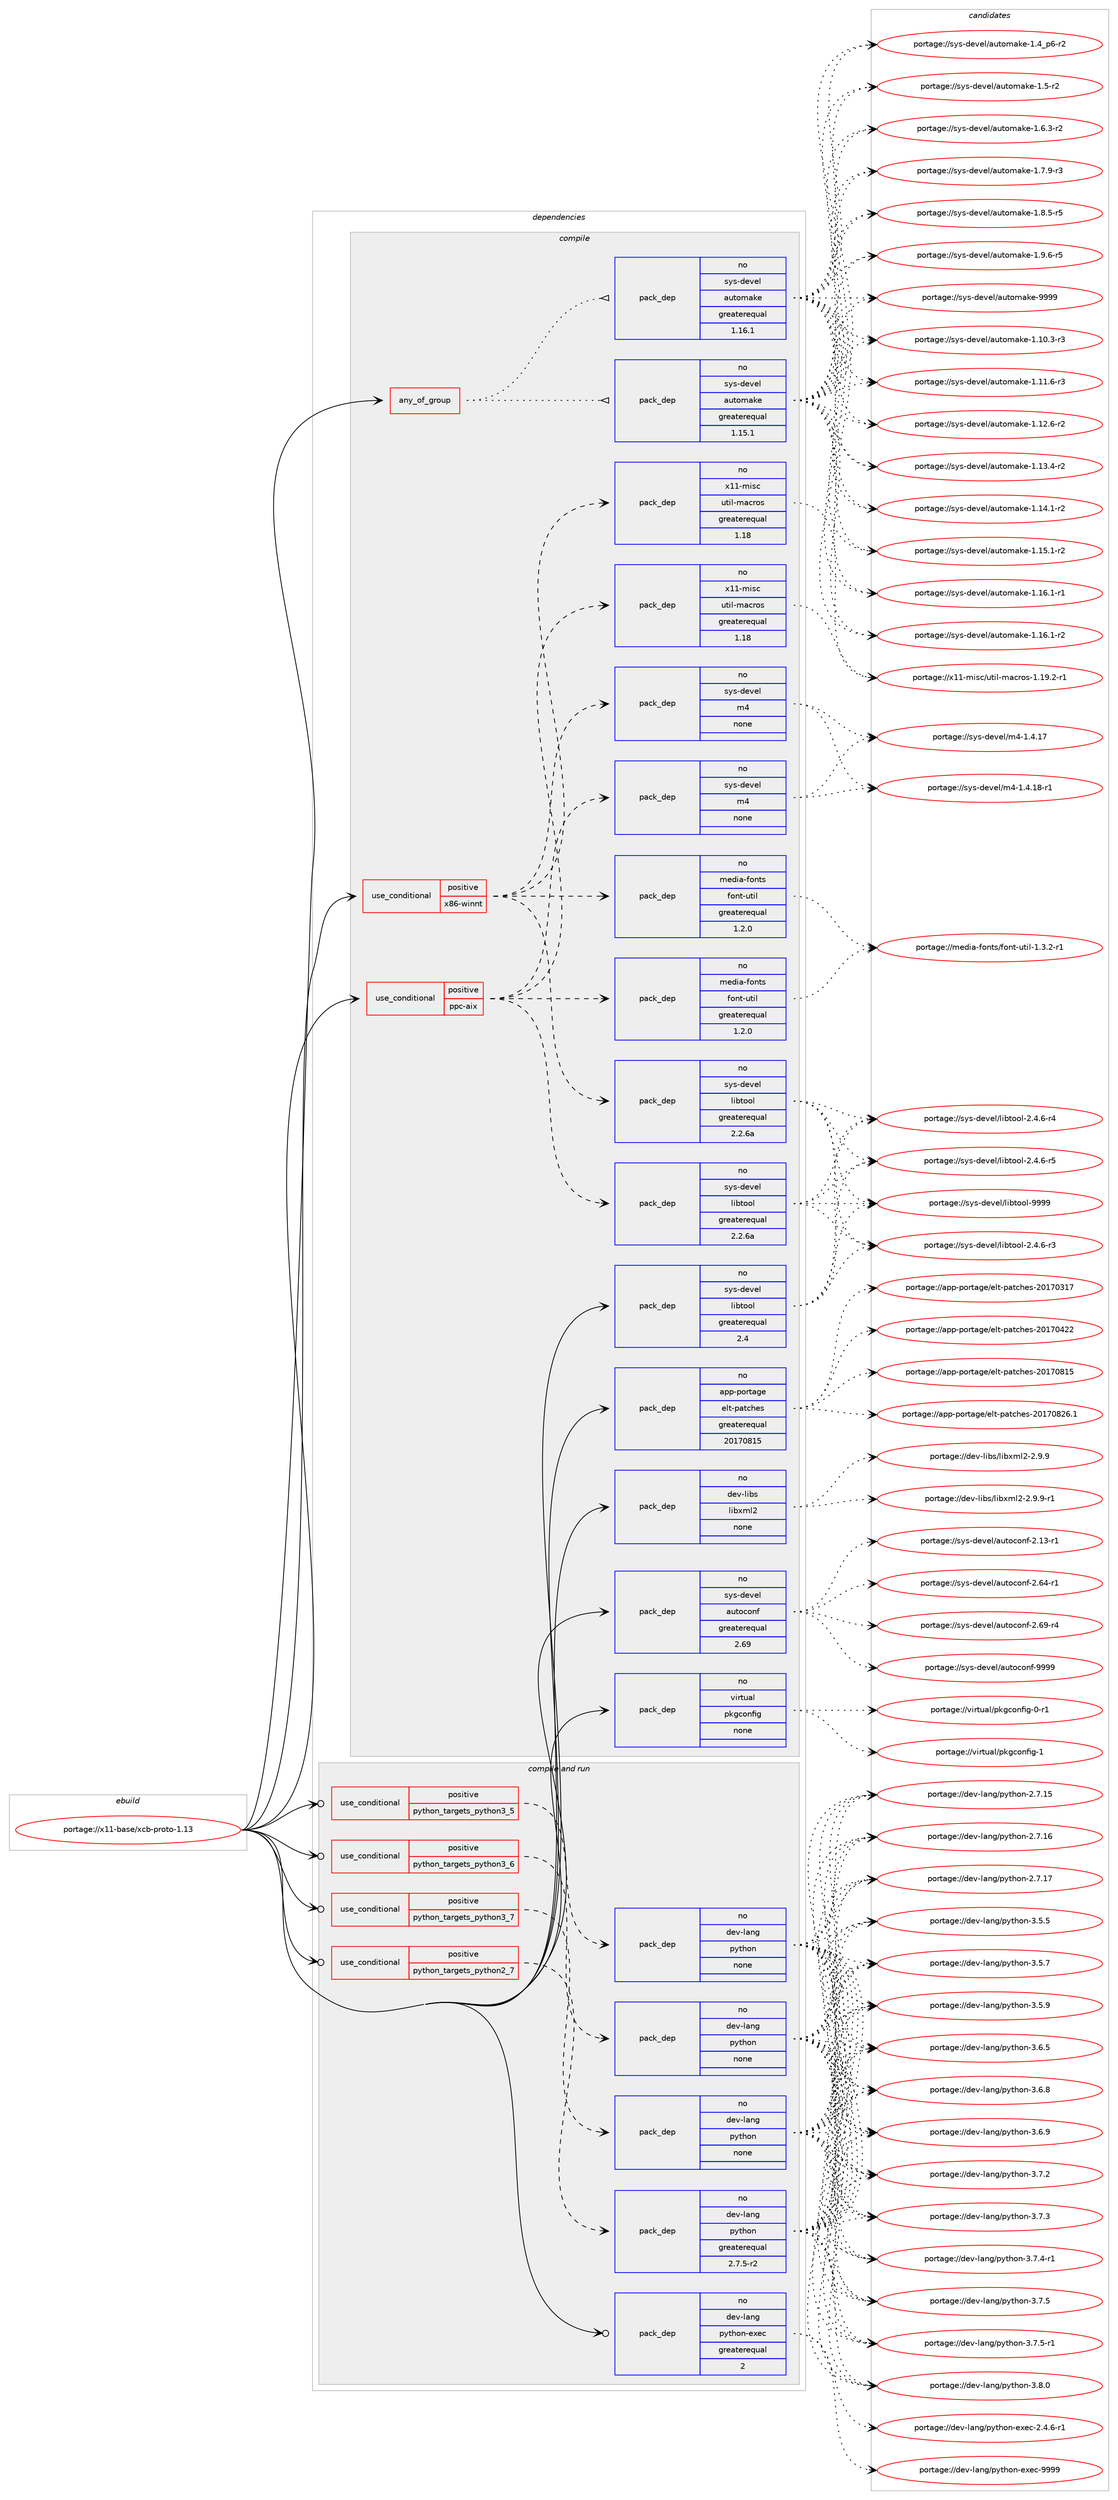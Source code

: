 digraph prolog {

# *************
# Graph options
# *************

newrank=true;
concentrate=true;
compound=true;
graph [rankdir=LR,fontname=Helvetica,fontsize=10,ranksep=1.5];#, ranksep=2.5, nodesep=0.2];
edge  [arrowhead=vee];
node  [fontname=Helvetica,fontsize=10];

# **********
# The ebuild
# **********

subgraph cluster_leftcol {
color=gray;
rank=same;
label=<<i>ebuild</i>>;
id [label="portage://x11-base/xcb-proto-1.13", color=red, width=4, href="../x11-base/xcb-proto-1.13.svg"];
}

# ****************
# The dependencies
# ****************

subgraph cluster_midcol {
color=gray;
label=<<i>dependencies</i>>;
subgraph cluster_compile {
fillcolor="#eeeeee";
style=filled;
label=<<i>compile</i>>;
subgraph any7701 {
dependency446954 [label=<<TABLE BORDER="0" CELLBORDER="1" CELLSPACING="0" CELLPADDING="4"><TR><TD CELLPADDING="10">any_of_group</TD></TR></TABLE>>, shape=none, color=red];subgraph pack331438 {
dependency446955 [label=<<TABLE BORDER="0" CELLBORDER="1" CELLSPACING="0" CELLPADDING="4" WIDTH="220"><TR><TD ROWSPAN="6" CELLPADDING="30">pack_dep</TD></TR><TR><TD WIDTH="110">no</TD></TR><TR><TD>sys-devel</TD></TR><TR><TD>automake</TD></TR><TR><TD>greaterequal</TD></TR><TR><TD>1.16.1</TD></TR></TABLE>>, shape=none, color=blue];
}
dependency446954:e -> dependency446955:w [weight=20,style="dotted",arrowhead="oinv"];
subgraph pack331439 {
dependency446956 [label=<<TABLE BORDER="0" CELLBORDER="1" CELLSPACING="0" CELLPADDING="4" WIDTH="220"><TR><TD ROWSPAN="6" CELLPADDING="30">pack_dep</TD></TR><TR><TD WIDTH="110">no</TD></TR><TR><TD>sys-devel</TD></TR><TR><TD>automake</TD></TR><TR><TD>greaterequal</TD></TR><TR><TD>1.15.1</TD></TR></TABLE>>, shape=none, color=blue];
}
dependency446954:e -> dependency446956:w [weight=20,style="dotted",arrowhead="oinv"];
}
id:e -> dependency446954:w [weight=20,style="solid",arrowhead="vee"];
subgraph cond107530 {
dependency446957 [label=<<TABLE BORDER="0" CELLBORDER="1" CELLSPACING="0" CELLPADDING="4"><TR><TD ROWSPAN="3" CELLPADDING="10">use_conditional</TD></TR><TR><TD>positive</TD></TR><TR><TD>ppc-aix</TD></TR></TABLE>>, shape=none, color=red];
subgraph pack331440 {
dependency446958 [label=<<TABLE BORDER="0" CELLBORDER="1" CELLSPACING="0" CELLPADDING="4" WIDTH="220"><TR><TD ROWSPAN="6" CELLPADDING="30">pack_dep</TD></TR><TR><TD WIDTH="110">no</TD></TR><TR><TD>sys-devel</TD></TR><TR><TD>libtool</TD></TR><TR><TD>greaterequal</TD></TR><TR><TD>2.2.6a</TD></TR></TABLE>>, shape=none, color=blue];
}
dependency446957:e -> dependency446958:w [weight=20,style="dashed",arrowhead="vee"];
subgraph pack331441 {
dependency446959 [label=<<TABLE BORDER="0" CELLBORDER="1" CELLSPACING="0" CELLPADDING="4" WIDTH="220"><TR><TD ROWSPAN="6" CELLPADDING="30">pack_dep</TD></TR><TR><TD WIDTH="110">no</TD></TR><TR><TD>sys-devel</TD></TR><TR><TD>m4</TD></TR><TR><TD>none</TD></TR><TR><TD></TD></TR></TABLE>>, shape=none, color=blue];
}
dependency446957:e -> dependency446959:w [weight=20,style="dashed",arrowhead="vee"];
subgraph pack331442 {
dependency446960 [label=<<TABLE BORDER="0" CELLBORDER="1" CELLSPACING="0" CELLPADDING="4" WIDTH="220"><TR><TD ROWSPAN="6" CELLPADDING="30">pack_dep</TD></TR><TR><TD WIDTH="110">no</TD></TR><TR><TD>x11-misc</TD></TR><TR><TD>util-macros</TD></TR><TR><TD>greaterequal</TD></TR><TR><TD>1.18</TD></TR></TABLE>>, shape=none, color=blue];
}
dependency446957:e -> dependency446960:w [weight=20,style="dashed",arrowhead="vee"];
subgraph pack331443 {
dependency446961 [label=<<TABLE BORDER="0" CELLBORDER="1" CELLSPACING="0" CELLPADDING="4" WIDTH="220"><TR><TD ROWSPAN="6" CELLPADDING="30">pack_dep</TD></TR><TR><TD WIDTH="110">no</TD></TR><TR><TD>media-fonts</TD></TR><TR><TD>font-util</TD></TR><TR><TD>greaterequal</TD></TR><TR><TD>1.2.0</TD></TR></TABLE>>, shape=none, color=blue];
}
dependency446957:e -> dependency446961:w [weight=20,style="dashed",arrowhead="vee"];
}
id:e -> dependency446957:w [weight=20,style="solid",arrowhead="vee"];
subgraph cond107531 {
dependency446962 [label=<<TABLE BORDER="0" CELLBORDER="1" CELLSPACING="0" CELLPADDING="4"><TR><TD ROWSPAN="3" CELLPADDING="10">use_conditional</TD></TR><TR><TD>positive</TD></TR><TR><TD>x86-winnt</TD></TR></TABLE>>, shape=none, color=red];
subgraph pack331444 {
dependency446963 [label=<<TABLE BORDER="0" CELLBORDER="1" CELLSPACING="0" CELLPADDING="4" WIDTH="220"><TR><TD ROWSPAN="6" CELLPADDING="30">pack_dep</TD></TR><TR><TD WIDTH="110">no</TD></TR><TR><TD>sys-devel</TD></TR><TR><TD>libtool</TD></TR><TR><TD>greaterequal</TD></TR><TR><TD>2.2.6a</TD></TR></TABLE>>, shape=none, color=blue];
}
dependency446962:e -> dependency446963:w [weight=20,style="dashed",arrowhead="vee"];
subgraph pack331445 {
dependency446964 [label=<<TABLE BORDER="0" CELLBORDER="1" CELLSPACING="0" CELLPADDING="4" WIDTH="220"><TR><TD ROWSPAN="6" CELLPADDING="30">pack_dep</TD></TR><TR><TD WIDTH="110">no</TD></TR><TR><TD>sys-devel</TD></TR><TR><TD>m4</TD></TR><TR><TD>none</TD></TR><TR><TD></TD></TR></TABLE>>, shape=none, color=blue];
}
dependency446962:e -> dependency446964:w [weight=20,style="dashed",arrowhead="vee"];
subgraph pack331446 {
dependency446965 [label=<<TABLE BORDER="0" CELLBORDER="1" CELLSPACING="0" CELLPADDING="4" WIDTH="220"><TR><TD ROWSPAN="6" CELLPADDING="30">pack_dep</TD></TR><TR><TD WIDTH="110">no</TD></TR><TR><TD>x11-misc</TD></TR><TR><TD>util-macros</TD></TR><TR><TD>greaterequal</TD></TR><TR><TD>1.18</TD></TR></TABLE>>, shape=none, color=blue];
}
dependency446962:e -> dependency446965:w [weight=20,style="dashed",arrowhead="vee"];
subgraph pack331447 {
dependency446966 [label=<<TABLE BORDER="0" CELLBORDER="1" CELLSPACING="0" CELLPADDING="4" WIDTH="220"><TR><TD ROWSPAN="6" CELLPADDING="30">pack_dep</TD></TR><TR><TD WIDTH="110">no</TD></TR><TR><TD>media-fonts</TD></TR><TR><TD>font-util</TD></TR><TR><TD>greaterequal</TD></TR><TR><TD>1.2.0</TD></TR></TABLE>>, shape=none, color=blue];
}
dependency446962:e -> dependency446966:w [weight=20,style="dashed",arrowhead="vee"];
}
id:e -> dependency446962:w [weight=20,style="solid",arrowhead="vee"];
subgraph pack331448 {
dependency446967 [label=<<TABLE BORDER="0" CELLBORDER="1" CELLSPACING="0" CELLPADDING="4" WIDTH="220"><TR><TD ROWSPAN="6" CELLPADDING="30">pack_dep</TD></TR><TR><TD WIDTH="110">no</TD></TR><TR><TD>app-portage</TD></TR><TR><TD>elt-patches</TD></TR><TR><TD>greaterequal</TD></TR><TR><TD>20170815</TD></TR></TABLE>>, shape=none, color=blue];
}
id:e -> dependency446967:w [weight=20,style="solid",arrowhead="vee"];
subgraph pack331449 {
dependency446968 [label=<<TABLE BORDER="0" CELLBORDER="1" CELLSPACING="0" CELLPADDING="4" WIDTH="220"><TR><TD ROWSPAN="6" CELLPADDING="30">pack_dep</TD></TR><TR><TD WIDTH="110">no</TD></TR><TR><TD>dev-libs</TD></TR><TR><TD>libxml2</TD></TR><TR><TD>none</TD></TR><TR><TD></TD></TR></TABLE>>, shape=none, color=blue];
}
id:e -> dependency446968:w [weight=20,style="solid",arrowhead="vee"];
subgraph pack331450 {
dependency446969 [label=<<TABLE BORDER="0" CELLBORDER="1" CELLSPACING="0" CELLPADDING="4" WIDTH="220"><TR><TD ROWSPAN="6" CELLPADDING="30">pack_dep</TD></TR><TR><TD WIDTH="110">no</TD></TR><TR><TD>sys-devel</TD></TR><TR><TD>autoconf</TD></TR><TR><TD>greaterequal</TD></TR><TR><TD>2.69</TD></TR></TABLE>>, shape=none, color=blue];
}
id:e -> dependency446969:w [weight=20,style="solid",arrowhead="vee"];
subgraph pack331451 {
dependency446970 [label=<<TABLE BORDER="0" CELLBORDER="1" CELLSPACING="0" CELLPADDING="4" WIDTH="220"><TR><TD ROWSPAN="6" CELLPADDING="30">pack_dep</TD></TR><TR><TD WIDTH="110">no</TD></TR><TR><TD>sys-devel</TD></TR><TR><TD>libtool</TD></TR><TR><TD>greaterequal</TD></TR><TR><TD>2.4</TD></TR></TABLE>>, shape=none, color=blue];
}
id:e -> dependency446970:w [weight=20,style="solid",arrowhead="vee"];
subgraph pack331452 {
dependency446971 [label=<<TABLE BORDER="0" CELLBORDER="1" CELLSPACING="0" CELLPADDING="4" WIDTH="220"><TR><TD ROWSPAN="6" CELLPADDING="30">pack_dep</TD></TR><TR><TD WIDTH="110">no</TD></TR><TR><TD>virtual</TD></TR><TR><TD>pkgconfig</TD></TR><TR><TD>none</TD></TR><TR><TD></TD></TR></TABLE>>, shape=none, color=blue];
}
id:e -> dependency446971:w [weight=20,style="solid",arrowhead="vee"];
}
subgraph cluster_compileandrun {
fillcolor="#eeeeee";
style=filled;
label=<<i>compile and run</i>>;
subgraph cond107532 {
dependency446972 [label=<<TABLE BORDER="0" CELLBORDER="1" CELLSPACING="0" CELLPADDING="4"><TR><TD ROWSPAN="3" CELLPADDING="10">use_conditional</TD></TR><TR><TD>positive</TD></TR><TR><TD>python_targets_python2_7</TD></TR></TABLE>>, shape=none, color=red];
subgraph pack331453 {
dependency446973 [label=<<TABLE BORDER="0" CELLBORDER="1" CELLSPACING="0" CELLPADDING="4" WIDTH="220"><TR><TD ROWSPAN="6" CELLPADDING="30">pack_dep</TD></TR><TR><TD WIDTH="110">no</TD></TR><TR><TD>dev-lang</TD></TR><TR><TD>python</TD></TR><TR><TD>greaterequal</TD></TR><TR><TD>2.7.5-r2</TD></TR></TABLE>>, shape=none, color=blue];
}
dependency446972:e -> dependency446973:w [weight=20,style="dashed",arrowhead="vee"];
}
id:e -> dependency446972:w [weight=20,style="solid",arrowhead="odotvee"];
subgraph cond107533 {
dependency446974 [label=<<TABLE BORDER="0" CELLBORDER="1" CELLSPACING="0" CELLPADDING="4"><TR><TD ROWSPAN="3" CELLPADDING="10">use_conditional</TD></TR><TR><TD>positive</TD></TR><TR><TD>python_targets_python3_5</TD></TR></TABLE>>, shape=none, color=red];
subgraph pack331454 {
dependency446975 [label=<<TABLE BORDER="0" CELLBORDER="1" CELLSPACING="0" CELLPADDING="4" WIDTH="220"><TR><TD ROWSPAN="6" CELLPADDING="30">pack_dep</TD></TR><TR><TD WIDTH="110">no</TD></TR><TR><TD>dev-lang</TD></TR><TR><TD>python</TD></TR><TR><TD>none</TD></TR><TR><TD></TD></TR></TABLE>>, shape=none, color=blue];
}
dependency446974:e -> dependency446975:w [weight=20,style="dashed",arrowhead="vee"];
}
id:e -> dependency446974:w [weight=20,style="solid",arrowhead="odotvee"];
subgraph cond107534 {
dependency446976 [label=<<TABLE BORDER="0" CELLBORDER="1" CELLSPACING="0" CELLPADDING="4"><TR><TD ROWSPAN="3" CELLPADDING="10">use_conditional</TD></TR><TR><TD>positive</TD></TR><TR><TD>python_targets_python3_6</TD></TR></TABLE>>, shape=none, color=red];
subgraph pack331455 {
dependency446977 [label=<<TABLE BORDER="0" CELLBORDER="1" CELLSPACING="0" CELLPADDING="4" WIDTH="220"><TR><TD ROWSPAN="6" CELLPADDING="30">pack_dep</TD></TR><TR><TD WIDTH="110">no</TD></TR><TR><TD>dev-lang</TD></TR><TR><TD>python</TD></TR><TR><TD>none</TD></TR><TR><TD></TD></TR></TABLE>>, shape=none, color=blue];
}
dependency446976:e -> dependency446977:w [weight=20,style="dashed",arrowhead="vee"];
}
id:e -> dependency446976:w [weight=20,style="solid",arrowhead="odotvee"];
subgraph cond107535 {
dependency446978 [label=<<TABLE BORDER="0" CELLBORDER="1" CELLSPACING="0" CELLPADDING="4"><TR><TD ROWSPAN="3" CELLPADDING="10">use_conditional</TD></TR><TR><TD>positive</TD></TR><TR><TD>python_targets_python3_7</TD></TR></TABLE>>, shape=none, color=red];
subgraph pack331456 {
dependency446979 [label=<<TABLE BORDER="0" CELLBORDER="1" CELLSPACING="0" CELLPADDING="4" WIDTH="220"><TR><TD ROWSPAN="6" CELLPADDING="30">pack_dep</TD></TR><TR><TD WIDTH="110">no</TD></TR><TR><TD>dev-lang</TD></TR><TR><TD>python</TD></TR><TR><TD>none</TD></TR><TR><TD></TD></TR></TABLE>>, shape=none, color=blue];
}
dependency446978:e -> dependency446979:w [weight=20,style="dashed",arrowhead="vee"];
}
id:e -> dependency446978:w [weight=20,style="solid",arrowhead="odotvee"];
subgraph pack331457 {
dependency446980 [label=<<TABLE BORDER="0" CELLBORDER="1" CELLSPACING="0" CELLPADDING="4" WIDTH="220"><TR><TD ROWSPAN="6" CELLPADDING="30">pack_dep</TD></TR><TR><TD WIDTH="110">no</TD></TR><TR><TD>dev-lang</TD></TR><TR><TD>python-exec</TD></TR><TR><TD>greaterequal</TD></TR><TR><TD>2</TD></TR></TABLE>>, shape=none, color=blue];
}
id:e -> dependency446980:w [weight=20,style="solid",arrowhead="odotvee"];
}
subgraph cluster_run {
fillcolor="#eeeeee";
style=filled;
label=<<i>run</i>>;
}
}

# **************
# The candidates
# **************

subgraph cluster_choices {
rank=same;
color=gray;
label=<<i>candidates</i>>;

subgraph choice331438 {
color=black;
nodesep=1;
choiceportage11512111545100101118101108479711711611110997107101454946494846514511451 [label="portage://sys-devel/automake-1.10.3-r3", color=red, width=4,href="../sys-devel/automake-1.10.3-r3.svg"];
choiceportage11512111545100101118101108479711711611110997107101454946494946544511451 [label="portage://sys-devel/automake-1.11.6-r3", color=red, width=4,href="../sys-devel/automake-1.11.6-r3.svg"];
choiceportage11512111545100101118101108479711711611110997107101454946495046544511450 [label="portage://sys-devel/automake-1.12.6-r2", color=red, width=4,href="../sys-devel/automake-1.12.6-r2.svg"];
choiceportage11512111545100101118101108479711711611110997107101454946495146524511450 [label="portage://sys-devel/automake-1.13.4-r2", color=red, width=4,href="../sys-devel/automake-1.13.4-r2.svg"];
choiceportage11512111545100101118101108479711711611110997107101454946495246494511450 [label="portage://sys-devel/automake-1.14.1-r2", color=red, width=4,href="../sys-devel/automake-1.14.1-r2.svg"];
choiceportage11512111545100101118101108479711711611110997107101454946495346494511450 [label="portage://sys-devel/automake-1.15.1-r2", color=red, width=4,href="../sys-devel/automake-1.15.1-r2.svg"];
choiceportage11512111545100101118101108479711711611110997107101454946495446494511449 [label="portage://sys-devel/automake-1.16.1-r1", color=red, width=4,href="../sys-devel/automake-1.16.1-r1.svg"];
choiceportage11512111545100101118101108479711711611110997107101454946495446494511450 [label="portage://sys-devel/automake-1.16.1-r2", color=red, width=4,href="../sys-devel/automake-1.16.1-r2.svg"];
choiceportage115121115451001011181011084797117116111109971071014549465295112544511450 [label="portage://sys-devel/automake-1.4_p6-r2", color=red, width=4,href="../sys-devel/automake-1.4_p6-r2.svg"];
choiceportage11512111545100101118101108479711711611110997107101454946534511450 [label="portage://sys-devel/automake-1.5-r2", color=red, width=4,href="../sys-devel/automake-1.5-r2.svg"];
choiceportage115121115451001011181011084797117116111109971071014549465446514511450 [label="portage://sys-devel/automake-1.6.3-r2", color=red, width=4,href="../sys-devel/automake-1.6.3-r2.svg"];
choiceportage115121115451001011181011084797117116111109971071014549465546574511451 [label="portage://sys-devel/automake-1.7.9-r3", color=red, width=4,href="../sys-devel/automake-1.7.9-r3.svg"];
choiceportage115121115451001011181011084797117116111109971071014549465646534511453 [label="portage://sys-devel/automake-1.8.5-r5", color=red, width=4,href="../sys-devel/automake-1.8.5-r5.svg"];
choiceportage115121115451001011181011084797117116111109971071014549465746544511453 [label="portage://sys-devel/automake-1.9.6-r5", color=red, width=4,href="../sys-devel/automake-1.9.6-r5.svg"];
choiceportage115121115451001011181011084797117116111109971071014557575757 [label="portage://sys-devel/automake-9999", color=red, width=4,href="../sys-devel/automake-9999.svg"];
dependency446955:e -> choiceportage11512111545100101118101108479711711611110997107101454946494846514511451:w [style=dotted,weight="100"];
dependency446955:e -> choiceportage11512111545100101118101108479711711611110997107101454946494946544511451:w [style=dotted,weight="100"];
dependency446955:e -> choiceportage11512111545100101118101108479711711611110997107101454946495046544511450:w [style=dotted,weight="100"];
dependency446955:e -> choiceportage11512111545100101118101108479711711611110997107101454946495146524511450:w [style=dotted,weight="100"];
dependency446955:e -> choiceportage11512111545100101118101108479711711611110997107101454946495246494511450:w [style=dotted,weight="100"];
dependency446955:e -> choiceportage11512111545100101118101108479711711611110997107101454946495346494511450:w [style=dotted,weight="100"];
dependency446955:e -> choiceportage11512111545100101118101108479711711611110997107101454946495446494511449:w [style=dotted,weight="100"];
dependency446955:e -> choiceportage11512111545100101118101108479711711611110997107101454946495446494511450:w [style=dotted,weight="100"];
dependency446955:e -> choiceportage115121115451001011181011084797117116111109971071014549465295112544511450:w [style=dotted,weight="100"];
dependency446955:e -> choiceportage11512111545100101118101108479711711611110997107101454946534511450:w [style=dotted,weight="100"];
dependency446955:e -> choiceportage115121115451001011181011084797117116111109971071014549465446514511450:w [style=dotted,weight="100"];
dependency446955:e -> choiceportage115121115451001011181011084797117116111109971071014549465546574511451:w [style=dotted,weight="100"];
dependency446955:e -> choiceportage115121115451001011181011084797117116111109971071014549465646534511453:w [style=dotted,weight="100"];
dependency446955:e -> choiceportage115121115451001011181011084797117116111109971071014549465746544511453:w [style=dotted,weight="100"];
dependency446955:e -> choiceportage115121115451001011181011084797117116111109971071014557575757:w [style=dotted,weight="100"];
}
subgraph choice331439 {
color=black;
nodesep=1;
choiceportage11512111545100101118101108479711711611110997107101454946494846514511451 [label="portage://sys-devel/automake-1.10.3-r3", color=red, width=4,href="../sys-devel/automake-1.10.3-r3.svg"];
choiceportage11512111545100101118101108479711711611110997107101454946494946544511451 [label="portage://sys-devel/automake-1.11.6-r3", color=red, width=4,href="../sys-devel/automake-1.11.6-r3.svg"];
choiceportage11512111545100101118101108479711711611110997107101454946495046544511450 [label="portage://sys-devel/automake-1.12.6-r2", color=red, width=4,href="../sys-devel/automake-1.12.6-r2.svg"];
choiceportage11512111545100101118101108479711711611110997107101454946495146524511450 [label="portage://sys-devel/automake-1.13.4-r2", color=red, width=4,href="../sys-devel/automake-1.13.4-r2.svg"];
choiceportage11512111545100101118101108479711711611110997107101454946495246494511450 [label="portage://sys-devel/automake-1.14.1-r2", color=red, width=4,href="../sys-devel/automake-1.14.1-r2.svg"];
choiceportage11512111545100101118101108479711711611110997107101454946495346494511450 [label="portage://sys-devel/automake-1.15.1-r2", color=red, width=4,href="../sys-devel/automake-1.15.1-r2.svg"];
choiceportage11512111545100101118101108479711711611110997107101454946495446494511449 [label="portage://sys-devel/automake-1.16.1-r1", color=red, width=4,href="../sys-devel/automake-1.16.1-r1.svg"];
choiceportage11512111545100101118101108479711711611110997107101454946495446494511450 [label="portage://sys-devel/automake-1.16.1-r2", color=red, width=4,href="../sys-devel/automake-1.16.1-r2.svg"];
choiceportage115121115451001011181011084797117116111109971071014549465295112544511450 [label="portage://sys-devel/automake-1.4_p6-r2", color=red, width=4,href="../sys-devel/automake-1.4_p6-r2.svg"];
choiceportage11512111545100101118101108479711711611110997107101454946534511450 [label="portage://sys-devel/automake-1.5-r2", color=red, width=4,href="../sys-devel/automake-1.5-r2.svg"];
choiceportage115121115451001011181011084797117116111109971071014549465446514511450 [label="portage://sys-devel/automake-1.6.3-r2", color=red, width=4,href="../sys-devel/automake-1.6.3-r2.svg"];
choiceportage115121115451001011181011084797117116111109971071014549465546574511451 [label="portage://sys-devel/automake-1.7.9-r3", color=red, width=4,href="../sys-devel/automake-1.7.9-r3.svg"];
choiceportage115121115451001011181011084797117116111109971071014549465646534511453 [label="portage://sys-devel/automake-1.8.5-r5", color=red, width=4,href="../sys-devel/automake-1.8.5-r5.svg"];
choiceportage115121115451001011181011084797117116111109971071014549465746544511453 [label="portage://sys-devel/automake-1.9.6-r5", color=red, width=4,href="../sys-devel/automake-1.9.6-r5.svg"];
choiceportage115121115451001011181011084797117116111109971071014557575757 [label="portage://sys-devel/automake-9999", color=red, width=4,href="../sys-devel/automake-9999.svg"];
dependency446956:e -> choiceportage11512111545100101118101108479711711611110997107101454946494846514511451:w [style=dotted,weight="100"];
dependency446956:e -> choiceportage11512111545100101118101108479711711611110997107101454946494946544511451:w [style=dotted,weight="100"];
dependency446956:e -> choiceportage11512111545100101118101108479711711611110997107101454946495046544511450:w [style=dotted,weight="100"];
dependency446956:e -> choiceportage11512111545100101118101108479711711611110997107101454946495146524511450:w [style=dotted,weight="100"];
dependency446956:e -> choiceportage11512111545100101118101108479711711611110997107101454946495246494511450:w [style=dotted,weight="100"];
dependency446956:e -> choiceportage11512111545100101118101108479711711611110997107101454946495346494511450:w [style=dotted,weight="100"];
dependency446956:e -> choiceportage11512111545100101118101108479711711611110997107101454946495446494511449:w [style=dotted,weight="100"];
dependency446956:e -> choiceportage11512111545100101118101108479711711611110997107101454946495446494511450:w [style=dotted,weight="100"];
dependency446956:e -> choiceportage115121115451001011181011084797117116111109971071014549465295112544511450:w [style=dotted,weight="100"];
dependency446956:e -> choiceportage11512111545100101118101108479711711611110997107101454946534511450:w [style=dotted,weight="100"];
dependency446956:e -> choiceportage115121115451001011181011084797117116111109971071014549465446514511450:w [style=dotted,weight="100"];
dependency446956:e -> choiceportage115121115451001011181011084797117116111109971071014549465546574511451:w [style=dotted,weight="100"];
dependency446956:e -> choiceportage115121115451001011181011084797117116111109971071014549465646534511453:w [style=dotted,weight="100"];
dependency446956:e -> choiceportage115121115451001011181011084797117116111109971071014549465746544511453:w [style=dotted,weight="100"];
dependency446956:e -> choiceportage115121115451001011181011084797117116111109971071014557575757:w [style=dotted,weight="100"];
}
subgraph choice331440 {
color=black;
nodesep=1;
choiceportage1151211154510010111810110847108105981161111111084550465246544511451 [label="portage://sys-devel/libtool-2.4.6-r3", color=red, width=4,href="../sys-devel/libtool-2.4.6-r3.svg"];
choiceportage1151211154510010111810110847108105981161111111084550465246544511452 [label="portage://sys-devel/libtool-2.4.6-r4", color=red, width=4,href="../sys-devel/libtool-2.4.6-r4.svg"];
choiceportage1151211154510010111810110847108105981161111111084550465246544511453 [label="portage://sys-devel/libtool-2.4.6-r5", color=red, width=4,href="../sys-devel/libtool-2.4.6-r5.svg"];
choiceportage1151211154510010111810110847108105981161111111084557575757 [label="portage://sys-devel/libtool-9999", color=red, width=4,href="../sys-devel/libtool-9999.svg"];
dependency446958:e -> choiceportage1151211154510010111810110847108105981161111111084550465246544511451:w [style=dotted,weight="100"];
dependency446958:e -> choiceportage1151211154510010111810110847108105981161111111084550465246544511452:w [style=dotted,weight="100"];
dependency446958:e -> choiceportage1151211154510010111810110847108105981161111111084550465246544511453:w [style=dotted,weight="100"];
dependency446958:e -> choiceportage1151211154510010111810110847108105981161111111084557575757:w [style=dotted,weight="100"];
}
subgraph choice331441 {
color=black;
nodesep=1;
choiceportage11512111545100101118101108471095245494652464955 [label="portage://sys-devel/m4-1.4.17", color=red, width=4,href="../sys-devel/m4-1.4.17.svg"];
choiceportage115121115451001011181011084710952454946524649564511449 [label="portage://sys-devel/m4-1.4.18-r1", color=red, width=4,href="../sys-devel/m4-1.4.18-r1.svg"];
dependency446959:e -> choiceportage11512111545100101118101108471095245494652464955:w [style=dotted,weight="100"];
dependency446959:e -> choiceportage115121115451001011181011084710952454946524649564511449:w [style=dotted,weight="100"];
}
subgraph choice331442 {
color=black;
nodesep=1;
choiceportage1204949451091051159947117116105108451099799114111115454946495746504511449 [label="portage://x11-misc/util-macros-1.19.2-r1", color=red, width=4,href="../x11-misc/util-macros-1.19.2-r1.svg"];
dependency446960:e -> choiceportage1204949451091051159947117116105108451099799114111115454946495746504511449:w [style=dotted,weight="100"];
}
subgraph choice331443 {
color=black;
nodesep=1;
choiceportage109101100105974510211111011611547102111110116451171161051084549465146504511449 [label="portage://media-fonts/font-util-1.3.2-r1", color=red, width=4,href="../media-fonts/font-util-1.3.2-r1.svg"];
dependency446961:e -> choiceportage109101100105974510211111011611547102111110116451171161051084549465146504511449:w [style=dotted,weight="100"];
}
subgraph choice331444 {
color=black;
nodesep=1;
choiceportage1151211154510010111810110847108105981161111111084550465246544511451 [label="portage://sys-devel/libtool-2.4.6-r3", color=red, width=4,href="../sys-devel/libtool-2.4.6-r3.svg"];
choiceportage1151211154510010111810110847108105981161111111084550465246544511452 [label="portage://sys-devel/libtool-2.4.6-r4", color=red, width=4,href="../sys-devel/libtool-2.4.6-r4.svg"];
choiceportage1151211154510010111810110847108105981161111111084550465246544511453 [label="portage://sys-devel/libtool-2.4.6-r5", color=red, width=4,href="../sys-devel/libtool-2.4.6-r5.svg"];
choiceportage1151211154510010111810110847108105981161111111084557575757 [label="portage://sys-devel/libtool-9999", color=red, width=4,href="../sys-devel/libtool-9999.svg"];
dependency446963:e -> choiceportage1151211154510010111810110847108105981161111111084550465246544511451:w [style=dotted,weight="100"];
dependency446963:e -> choiceportage1151211154510010111810110847108105981161111111084550465246544511452:w [style=dotted,weight="100"];
dependency446963:e -> choiceportage1151211154510010111810110847108105981161111111084550465246544511453:w [style=dotted,weight="100"];
dependency446963:e -> choiceportage1151211154510010111810110847108105981161111111084557575757:w [style=dotted,weight="100"];
}
subgraph choice331445 {
color=black;
nodesep=1;
choiceportage11512111545100101118101108471095245494652464955 [label="portage://sys-devel/m4-1.4.17", color=red, width=4,href="../sys-devel/m4-1.4.17.svg"];
choiceportage115121115451001011181011084710952454946524649564511449 [label="portage://sys-devel/m4-1.4.18-r1", color=red, width=4,href="../sys-devel/m4-1.4.18-r1.svg"];
dependency446964:e -> choiceportage11512111545100101118101108471095245494652464955:w [style=dotted,weight="100"];
dependency446964:e -> choiceportage115121115451001011181011084710952454946524649564511449:w [style=dotted,weight="100"];
}
subgraph choice331446 {
color=black;
nodesep=1;
choiceportage1204949451091051159947117116105108451099799114111115454946495746504511449 [label="portage://x11-misc/util-macros-1.19.2-r1", color=red, width=4,href="../x11-misc/util-macros-1.19.2-r1.svg"];
dependency446965:e -> choiceportage1204949451091051159947117116105108451099799114111115454946495746504511449:w [style=dotted,weight="100"];
}
subgraph choice331447 {
color=black;
nodesep=1;
choiceportage109101100105974510211111011611547102111110116451171161051084549465146504511449 [label="portage://media-fonts/font-util-1.3.2-r1", color=red, width=4,href="../media-fonts/font-util-1.3.2-r1.svg"];
dependency446966:e -> choiceportage109101100105974510211111011611547102111110116451171161051084549465146504511449:w [style=dotted,weight="100"];
}
subgraph choice331448 {
color=black;
nodesep=1;
choiceportage97112112451121111141169710310147101108116451129711699104101115455048495548514955 [label="portage://app-portage/elt-patches-20170317", color=red, width=4,href="../app-portage/elt-patches-20170317.svg"];
choiceportage97112112451121111141169710310147101108116451129711699104101115455048495548525050 [label="portage://app-portage/elt-patches-20170422", color=red, width=4,href="../app-portage/elt-patches-20170422.svg"];
choiceportage97112112451121111141169710310147101108116451129711699104101115455048495548564953 [label="portage://app-portage/elt-patches-20170815", color=red, width=4,href="../app-portage/elt-patches-20170815.svg"];
choiceportage971121124511211111411697103101471011081164511297116991041011154550484955485650544649 [label="portage://app-portage/elt-patches-20170826.1", color=red, width=4,href="../app-portage/elt-patches-20170826.1.svg"];
dependency446967:e -> choiceportage97112112451121111141169710310147101108116451129711699104101115455048495548514955:w [style=dotted,weight="100"];
dependency446967:e -> choiceportage97112112451121111141169710310147101108116451129711699104101115455048495548525050:w [style=dotted,weight="100"];
dependency446967:e -> choiceportage97112112451121111141169710310147101108116451129711699104101115455048495548564953:w [style=dotted,weight="100"];
dependency446967:e -> choiceportage971121124511211111411697103101471011081164511297116991041011154550484955485650544649:w [style=dotted,weight="100"];
}
subgraph choice331449 {
color=black;
nodesep=1;
choiceportage1001011184510810598115471081059812010910850455046574657 [label="portage://dev-libs/libxml2-2.9.9", color=red, width=4,href="../dev-libs/libxml2-2.9.9.svg"];
choiceportage10010111845108105981154710810598120109108504550465746574511449 [label="portage://dev-libs/libxml2-2.9.9-r1", color=red, width=4,href="../dev-libs/libxml2-2.9.9-r1.svg"];
dependency446968:e -> choiceportage1001011184510810598115471081059812010910850455046574657:w [style=dotted,weight="100"];
dependency446968:e -> choiceportage10010111845108105981154710810598120109108504550465746574511449:w [style=dotted,weight="100"];
}
subgraph choice331450 {
color=black;
nodesep=1;
choiceportage1151211154510010111810110847971171161119911111010245504649514511449 [label="portage://sys-devel/autoconf-2.13-r1", color=red, width=4,href="../sys-devel/autoconf-2.13-r1.svg"];
choiceportage1151211154510010111810110847971171161119911111010245504654524511449 [label="portage://sys-devel/autoconf-2.64-r1", color=red, width=4,href="../sys-devel/autoconf-2.64-r1.svg"];
choiceportage1151211154510010111810110847971171161119911111010245504654574511452 [label="portage://sys-devel/autoconf-2.69-r4", color=red, width=4,href="../sys-devel/autoconf-2.69-r4.svg"];
choiceportage115121115451001011181011084797117116111991111101024557575757 [label="portage://sys-devel/autoconf-9999", color=red, width=4,href="../sys-devel/autoconf-9999.svg"];
dependency446969:e -> choiceportage1151211154510010111810110847971171161119911111010245504649514511449:w [style=dotted,weight="100"];
dependency446969:e -> choiceportage1151211154510010111810110847971171161119911111010245504654524511449:w [style=dotted,weight="100"];
dependency446969:e -> choiceportage1151211154510010111810110847971171161119911111010245504654574511452:w [style=dotted,weight="100"];
dependency446969:e -> choiceportage115121115451001011181011084797117116111991111101024557575757:w [style=dotted,weight="100"];
}
subgraph choice331451 {
color=black;
nodesep=1;
choiceportage1151211154510010111810110847108105981161111111084550465246544511451 [label="portage://sys-devel/libtool-2.4.6-r3", color=red, width=4,href="../sys-devel/libtool-2.4.6-r3.svg"];
choiceportage1151211154510010111810110847108105981161111111084550465246544511452 [label="portage://sys-devel/libtool-2.4.6-r4", color=red, width=4,href="../sys-devel/libtool-2.4.6-r4.svg"];
choiceportage1151211154510010111810110847108105981161111111084550465246544511453 [label="portage://sys-devel/libtool-2.4.6-r5", color=red, width=4,href="../sys-devel/libtool-2.4.6-r5.svg"];
choiceportage1151211154510010111810110847108105981161111111084557575757 [label="portage://sys-devel/libtool-9999", color=red, width=4,href="../sys-devel/libtool-9999.svg"];
dependency446970:e -> choiceportage1151211154510010111810110847108105981161111111084550465246544511451:w [style=dotted,weight="100"];
dependency446970:e -> choiceportage1151211154510010111810110847108105981161111111084550465246544511452:w [style=dotted,weight="100"];
dependency446970:e -> choiceportage1151211154510010111810110847108105981161111111084550465246544511453:w [style=dotted,weight="100"];
dependency446970:e -> choiceportage1151211154510010111810110847108105981161111111084557575757:w [style=dotted,weight="100"];
}
subgraph choice331452 {
color=black;
nodesep=1;
choiceportage11810511411611797108471121071039911111010210510345484511449 [label="portage://virtual/pkgconfig-0-r1", color=red, width=4,href="../virtual/pkgconfig-0-r1.svg"];
choiceportage1181051141161179710847112107103991111101021051034549 [label="portage://virtual/pkgconfig-1", color=red, width=4,href="../virtual/pkgconfig-1.svg"];
dependency446971:e -> choiceportage11810511411611797108471121071039911111010210510345484511449:w [style=dotted,weight="100"];
dependency446971:e -> choiceportage1181051141161179710847112107103991111101021051034549:w [style=dotted,weight="100"];
}
subgraph choice331453 {
color=black;
nodesep=1;
choiceportage10010111845108971101034711212111610411111045504655464953 [label="portage://dev-lang/python-2.7.15", color=red, width=4,href="../dev-lang/python-2.7.15.svg"];
choiceportage10010111845108971101034711212111610411111045504655464954 [label="portage://dev-lang/python-2.7.16", color=red, width=4,href="../dev-lang/python-2.7.16.svg"];
choiceportage10010111845108971101034711212111610411111045504655464955 [label="portage://dev-lang/python-2.7.17", color=red, width=4,href="../dev-lang/python-2.7.17.svg"];
choiceportage100101118451089711010347112121116104111110455146534653 [label="portage://dev-lang/python-3.5.5", color=red, width=4,href="../dev-lang/python-3.5.5.svg"];
choiceportage100101118451089711010347112121116104111110455146534655 [label="portage://dev-lang/python-3.5.7", color=red, width=4,href="../dev-lang/python-3.5.7.svg"];
choiceportage100101118451089711010347112121116104111110455146534657 [label="portage://dev-lang/python-3.5.9", color=red, width=4,href="../dev-lang/python-3.5.9.svg"];
choiceportage100101118451089711010347112121116104111110455146544653 [label="portage://dev-lang/python-3.6.5", color=red, width=4,href="../dev-lang/python-3.6.5.svg"];
choiceportage100101118451089711010347112121116104111110455146544656 [label="portage://dev-lang/python-3.6.8", color=red, width=4,href="../dev-lang/python-3.6.8.svg"];
choiceportage100101118451089711010347112121116104111110455146544657 [label="portage://dev-lang/python-3.6.9", color=red, width=4,href="../dev-lang/python-3.6.9.svg"];
choiceportage100101118451089711010347112121116104111110455146554650 [label="portage://dev-lang/python-3.7.2", color=red, width=4,href="../dev-lang/python-3.7.2.svg"];
choiceportage100101118451089711010347112121116104111110455146554651 [label="portage://dev-lang/python-3.7.3", color=red, width=4,href="../dev-lang/python-3.7.3.svg"];
choiceportage1001011184510897110103471121211161041111104551465546524511449 [label="portage://dev-lang/python-3.7.4-r1", color=red, width=4,href="../dev-lang/python-3.7.4-r1.svg"];
choiceportage100101118451089711010347112121116104111110455146554653 [label="portage://dev-lang/python-3.7.5", color=red, width=4,href="../dev-lang/python-3.7.5.svg"];
choiceportage1001011184510897110103471121211161041111104551465546534511449 [label="portage://dev-lang/python-3.7.5-r1", color=red, width=4,href="../dev-lang/python-3.7.5-r1.svg"];
choiceportage100101118451089711010347112121116104111110455146564648 [label="portage://dev-lang/python-3.8.0", color=red, width=4,href="../dev-lang/python-3.8.0.svg"];
dependency446973:e -> choiceportage10010111845108971101034711212111610411111045504655464953:w [style=dotted,weight="100"];
dependency446973:e -> choiceportage10010111845108971101034711212111610411111045504655464954:w [style=dotted,weight="100"];
dependency446973:e -> choiceportage10010111845108971101034711212111610411111045504655464955:w [style=dotted,weight="100"];
dependency446973:e -> choiceportage100101118451089711010347112121116104111110455146534653:w [style=dotted,weight="100"];
dependency446973:e -> choiceportage100101118451089711010347112121116104111110455146534655:w [style=dotted,weight="100"];
dependency446973:e -> choiceportage100101118451089711010347112121116104111110455146534657:w [style=dotted,weight="100"];
dependency446973:e -> choiceportage100101118451089711010347112121116104111110455146544653:w [style=dotted,weight="100"];
dependency446973:e -> choiceportage100101118451089711010347112121116104111110455146544656:w [style=dotted,weight="100"];
dependency446973:e -> choiceportage100101118451089711010347112121116104111110455146544657:w [style=dotted,weight="100"];
dependency446973:e -> choiceportage100101118451089711010347112121116104111110455146554650:w [style=dotted,weight="100"];
dependency446973:e -> choiceportage100101118451089711010347112121116104111110455146554651:w [style=dotted,weight="100"];
dependency446973:e -> choiceportage1001011184510897110103471121211161041111104551465546524511449:w [style=dotted,weight="100"];
dependency446973:e -> choiceportage100101118451089711010347112121116104111110455146554653:w [style=dotted,weight="100"];
dependency446973:e -> choiceportage1001011184510897110103471121211161041111104551465546534511449:w [style=dotted,weight="100"];
dependency446973:e -> choiceportage100101118451089711010347112121116104111110455146564648:w [style=dotted,weight="100"];
}
subgraph choice331454 {
color=black;
nodesep=1;
choiceportage10010111845108971101034711212111610411111045504655464953 [label="portage://dev-lang/python-2.7.15", color=red, width=4,href="../dev-lang/python-2.7.15.svg"];
choiceportage10010111845108971101034711212111610411111045504655464954 [label="portage://dev-lang/python-2.7.16", color=red, width=4,href="../dev-lang/python-2.7.16.svg"];
choiceportage10010111845108971101034711212111610411111045504655464955 [label="portage://dev-lang/python-2.7.17", color=red, width=4,href="../dev-lang/python-2.7.17.svg"];
choiceportage100101118451089711010347112121116104111110455146534653 [label="portage://dev-lang/python-3.5.5", color=red, width=4,href="../dev-lang/python-3.5.5.svg"];
choiceportage100101118451089711010347112121116104111110455146534655 [label="portage://dev-lang/python-3.5.7", color=red, width=4,href="../dev-lang/python-3.5.7.svg"];
choiceportage100101118451089711010347112121116104111110455146534657 [label="portage://dev-lang/python-3.5.9", color=red, width=4,href="../dev-lang/python-3.5.9.svg"];
choiceportage100101118451089711010347112121116104111110455146544653 [label="portage://dev-lang/python-3.6.5", color=red, width=4,href="../dev-lang/python-3.6.5.svg"];
choiceportage100101118451089711010347112121116104111110455146544656 [label="portage://dev-lang/python-3.6.8", color=red, width=4,href="../dev-lang/python-3.6.8.svg"];
choiceportage100101118451089711010347112121116104111110455146544657 [label="portage://dev-lang/python-3.6.9", color=red, width=4,href="../dev-lang/python-3.6.9.svg"];
choiceportage100101118451089711010347112121116104111110455146554650 [label="portage://dev-lang/python-3.7.2", color=red, width=4,href="../dev-lang/python-3.7.2.svg"];
choiceportage100101118451089711010347112121116104111110455146554651 [label="portage://dev-lang/python-3.7.3", color=red, width=4,href="../dev-lang/python-3.7.3.svg"];
choiceportage1001011184510897110103471121211161041111104551465546524511449 [label="portage://dev-lang/python-3.7.4-r1", color=red, width=4,href="../dev-lang/python-3.7.4-r1.svg"];
choiceportage100101118451089711010347112121116104111110455146554653 [label="portage://dev-lang/python-3.7.5", color=red, width=4,href="../dev-lang/python-3.7.5.svg"];
choiceportage1001011184510897110103471121211161041111104551465546534511449 [label="portage://dev-lang/python-3.7.5-r1", color=red, width=4,href="../dev-lang/python-3.7.5-r1.svg"];
choiceportage100101118451089711010347112121116104111110455146564648 [label="portage://dev-lang/python-3.8.0", color=red, width=4,href="../dev-lang/python-3.8.0.svg"];
dependency446975:e -> choiceportage10010111845108971101034711212111610411111045504655464953:w [style=dotted,weight="100"];
dependency446975:e -> choiceportage10010111845108971101034711212111610411111045504655464954:w [style=dotted,weight="100"];
dependency446975:e -> choiceportage10010111845108971101034711212111610411111045504655464955:w [style=dotted,weight="100"];
dependency446975:e -> choiceportage100101118451089711010347112121116104111110455146534653:w [style=dotted,weight="100"];
dependency446975:e -> choiceportage100101118451089711010347112121116104111110455146534655:w [style=dotted,weight="100"];
dependency446975:e -> choiceportage100101118451089711010347112121116104111110455146534657:w [style=dotted,weight="100"];
dependency446975:e -> choiceportage100101118451089711010347112121116104111110455146544653:w [style=dotted,weight="100"];
dependency446975:e -> choiceportage100101118451089711010347112121116104111110455146544656:w [style=dotted,weight="100"];
dependency446975:e -> choiceportage100101118451089711010347112121116104111110455146544657:w [style=dotted,weight="100"];
dependency446975:e -> choiceportage100101118451089711010347112121116104111110455146554650:w [style=dotted,weight="100"];
dependency446975:e -> choiceportage100101118451089711010347112121116104111110455146554651:w [style=dotted,weight="100"];
dependency446975:e -> choiceportage1001011184510897110103471121211161041111104551465546524511449:w [style=dotted,weight="100"];
dependency446975:e -> choiceportage100101118451089711010347112121116104111110455146554653:w [style=dotted,weight="100"];
dependency446975:e -> choiceportage1001011184510897110103471121211161041111104551465546534511449:w [style=dotted,weight="100"];
dependency446975:e -> choiceportage100101118451089711010347112121116104111110455146564648:w [style=dotted,weight="100"];
}
subgraph choice331455 {
color=black;
nodesep=1;
choiceportage10010111845108971101034711212111610411111045504655464953 [label="portage://dev-lang/python-2.7.15", color=red, width=4,href="../dev-lang/python-2.7.15.svg"];
choiceportage10010111845108971101034711212111610411111045504655464954 [label="portage://dev-lang/python-2.7.16", color=red, width=4,href="../dev-lang/python-2.7.16.svg"];
choiceportage10010111845108971101034711212111610411111045504655464955 [label="portage://dev-lang/python-2.7.17", color=red, width=4,href="../dev-lang/python-2.7.17.svg"];
choiceportage100101118451089711010347112121116104111110455146534653 [label="portage://dev-lang/python-3.5.5", color=red, width=4,href="../dev-lang/python-3.5.5.svg"];
choiceportage100101118451089711010347112121116104111110455146534655 [label="portage://dev-lang/python-3.5.7", color=red, width=4,href="../dev-lang/python-3.5.7.svg"];
choiceportage100101118451089711010347112121116104111110455146534657 [label="portage://dev-lang/python-3.5.9", color=red, width=4,href="../dev-lang/python-3.5.9.svg"];
choiceportage100101118451089711010347112121116104111110455146544653 [label="portage://dev-lang/python-3.6.5", color=red, width=4,href="../dev-lang/python-3.6.5.svg"];
choiceportage100101118451089711010347112121116104111110455146544656 [label="portage://dev-lang/python-3.6.8", color=red, width=4,href="../dev-lang/python-3.6.8.svg"];
choiceportage100101118451089711010347112121116104111110455146544657 [label="portage://dev-lang/python-3.6.9", color=red, width=4,href="../dev-lang/python-3.6.9.svg"];
choiceportage100101118451089711010347112121116104111110455146554650 [label="portage://dev-lang/python-3.7.2", color=red, width=4,href="../dev-lang/python-3.7.2.svg"];
choiceportage100101118451089711010347112121116104111110455146554651 [label="portage://dev-lang/python-3.7.3", color=red, width=4,href="../dev-lang/python-3.7.3.svg"];
choiceportage1001011184510897110103471121211161041111104551465546524511449 [label="portage://dev-lang/python-3.7.4-r1", color=red, width=4,href="../dev-lang/python-3.7.4-r1.svg"];
choiceportage100101118451089711010347112121116104111110455146554653 [label="portage://dev-lang/python-3.7.5", color=red, width=4,href="../dev-lang/python-3.7.5.svg"];
choiceportage1001011184510897110103471121211161041111104551465546534511449 [label="portage://dev-lang/python-3.7.5-r1", color=red, width=4,href="../dev-lang/python-3.7.5-r1.svg"];
choiceportage100101118451089711010347112121116104111110455146564648 [label="portage://dev-lang/python-3.8.0", color=red, width=4,href="../dev-lang/python-3.8.0.svg"];
dependency446977:e -> choiceportage10010111845108971101034711212111610411111045504655464953:w [style=dotted,weight="100"];
dependency446977:e -> choiceportage10010111845108971101034711212111610411111045504655464954:w [style=dotted,weight="100"];
dependency446977:e -> choiceportage10010111845108971101034711212111610411111045504655464955:w [style=dotted,weight="100"];
dependency446977:e -> choiceportage100101118451089711010347112121116104111110455146534653:w [style=dotted,weight="100"];
dependency446977:e -> choiceportage100101118451089711010347112121116104111110455146534655:w [style=dotted,weight="100"];
dependency446977:e -> choiceportage100101118451089711010347112121116104111110455146534657:w [style=dotted,weight="100"];
dependency446977:e -> choiceportage100101118451089711010347112121116104111110455146544653:w [style=dotted,weight="100"];
dependency446977:e -> choiceportage100101118451089711010347112121116104111110455146544656:w [style=dotted,weight="100"];
dependency446977:e -> choiceportage100101118451089711010347112121116104111110455146544657:w [style=dotted,weight="100"];
dependency446977:e -> choiceportage100101118451089711010347112121116104111110455146554650:w [style=dotted,weight="100"];
dependency446977:e -> choiceportage100101118451089711010347112121116104111110455146554651:w [style=dotted,weight="100"];
dependency446977:e -> choiceportage1001011184510897110103471121211161041111104551465546524511449:w [style=dotted,weight="100"];
dependency446977:e -> choiceportage100101118451089711010347112121116104111110455146554653:w [style=dotted,weight="100"];
dependency446977:e -> choiceportage1001011184510897110103471121211161041111104551465546534511449:w [style=dotted,weight="100"];
dependency446977:e -> choiceportage100101118451089711010347112121116104111110455146564648:w [style=dotted,weight="100"];
}
subgraph choice331456 {
color=black;
nodesep=1;
choiceportage10010111845108971101034711212111610411111045504655464953 [label="portage://dev-lang/python-2.7.15", color=red, width=4,href="../dev-lang/python-2.7.15.svg"];
choiceportage10010111845108971101034711212111610411111045504655464954 [label="portage://dev-lang/python-2.7.16", color=red, width=4,href="../dev-lang/python-2.7.16.svg"];
choiceportage10010111845108971101034711212111610411111045504655464955 [label="portage://dev-lang/python-2.7.17", color=red, width=4,href="../dev-lang/python-2.7.17.svg"];
choiceportage100101118451089711010347112121116104111110455146534653 [label="portage://dev-lang/python-3.5.5", color=red, width=4,href="../dev-lang/python-3.5.5.svg"];
choiceportage100101118451089711010347112121116104111110455146534655 [label="portage://dev-lang/python-3.5.7", color=red, width=4,href="../dev-lang/python-3.5.7.svg"];
choiceportage100101118451089711010347112121116104111110455146534657 [label="portage://dev-lang/python-3.5.9", color=red, width=4,href="../dev-lang/python-3.5.9.svg"];
choiceportage100101118451089711010347112121116104111110455146544653 [label="portage://dev-lang/python-3.6.5", color=red, width=4,href="../dev-lang/python-3.6.5.svg"];
choiceportage100101118451089711010347112121116104111110455146544656 [label="portage://dev-lang/python-3.6.8", color=red, width=4,href="../dev-lang/python-3.6.8.svg"];
choiceportage100101118451089711010347112121116104111110455146544657 [label="portage://dev-lang/python-3.6.9", color=red, width=4,href="../dev-lang/python-3.6.9.svg"];
choiceportage100101118451089711010347112121116104111110455146554650 [label="portage://dev-lang/python-3.7.2", color=red, width=4,href="../dev-lang/python-3.7.2.svg"];
choiceportage100101118451089711010347112121116104111110455146554651 [label="portage://dev-lang/python-3.7.3", color=red, width=4,href="../dev-lang/python-3.7.3.svg"];
choiceportage1001011184510897110103471121211161041111104551465546524511449 [label="portage://dev-lang/python-3.7.4-r1", color=red, width=4,href="../dev-lang/python-3.7.4-r1.svg"];
choiceportage100101118451089711010347112121116104111110455146554653 [label="portage://dev-lang/python-3.7.5", color=red, width=4,href="../dev-lang/python-3.7.5.svg"];
choiceportage1001011184510897110103471121211161041111104551465546534511449 [label="portage://dev-lang/python-3.7.5-r1", color=red, width=4,href="../dev-lang/python-3.7.5-r1.svg"];
choiceportage100101118451089711010347112121116104111110455146564648 [label="portage://dev-lang/python-3.8.0", color=red, width=4,href="../dev-lang/python-3.8.0.svg"];
dependency446979:e -> choiceportage10010111845108971101034711212111610411111045504655464953:w [style=dotted,weight="100"];
dependency446979:e -> choiceportage10010111845108971101034711212111610411111045504655464954:w [style=dotted,weight="100"];
dependency446979:e -> choiceportage10010111845108971101034711212111610411111045504655464955:w [style=dotted,weight="100"];
dependency446979:e -> choiceportage100101118451089711010347112121116104111110455146534653:w [style=dotted,weight="100"];
dependency446979:e -> choiceportage100101118451089711010347112121116104111110455146534655:w [style=dotted,weight="100"];
dependency446979:e -> choiceportage100101118451089711010347112121116104111110455146534657:w [style=dotted,weight="100"];
dependency446979:e -> choiceportage100101118451089711010347112121116104111110455146544653:w [style=dotted,weight="100"];
dependency446979:e -> choiceportage100101118451089711010347112121116104111110455146544656:w [style=dotted,weight="100"];
dependency446979:e -> choiceportage100101118451089711010347112121116104111110455146544657:w [style=dotted,weight="100"];
dependency446979:e -> choiceportage100101118451089711010347112121116104111110455146554650:w [style=dotted,weight="100"];
dependency446979:e -> choiceportage100101118451089711010347112121116104111110455146554651:w [style=dotted,weight="100"];
dependency446979:e -> choiceportage1001011184510897110103471121211161041111104551465546524511449:w [style=dotted,weight="100"];
dependency446979:e -> choiceportage100101118451089711010347112121116104111110455146554653:w [style=dotted,weight="100"];
dependency446979:e -> choiceportage1001011184510897110103471121211161041111104551465546534511449:w [style=dotted,weight="100"];
dependency446979:e -> choiceportage100101118451089711010347112121116104111110455146564648:w [style=dotted,weight="100"];
}
subgraph choice331457 {
color=black;
nodesep=1;
choiceportage10010111845108971101034711212111610411111045101120101994550465246544511449 [label="portage://dev-lang/python-exec-2.4.6-r1", color=red, width=4,href="../dev-lang/python-exec-2.4.6-r1.svg"];
choiceportage10010111845108971101034711212111610411111045101120101994557575757 [label="portage://dev-lang/python-exec-9999", color=red, width=4,href="../dev-lang/python-exec-9999.svg"];
dependency446980:e -> choiceportage10010111845108971101034711212111610411111045101120101994550465246544511449:w [style=dotted,weight="100"];
dependency446980:e -> choiceportage10010111845108971101034711212111610411111045101120101994557575757:w [style=dotted,weight="100"];
}
}

}

